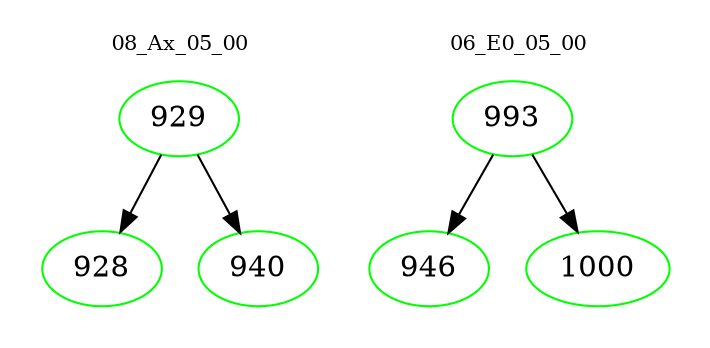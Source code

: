 digraph{
subgraph cluster_0 {
color = white
label = "08_Ax_05_00";
fontsize=10;
T0_929 [label="929", color="green"]
T0_929 -> T0_928 [color="black"]
T0_928 [label="928", color="green"]
T0_929 -> T0_940 [color="black"]
T0_940 [label="940", color="green"]
}
subgraph cluster_1 {
color = white
label = "06_E0_05_00";
fontsize=10;
T1_993 [label="993", color="green"]
T1_993 -> T1_946 [color="black"]
T1_946 [label="946", color="green"]
T1_993 -> T1_1000 [color="black"]
T1_1000 [label="1000", color="green"]
}
}
